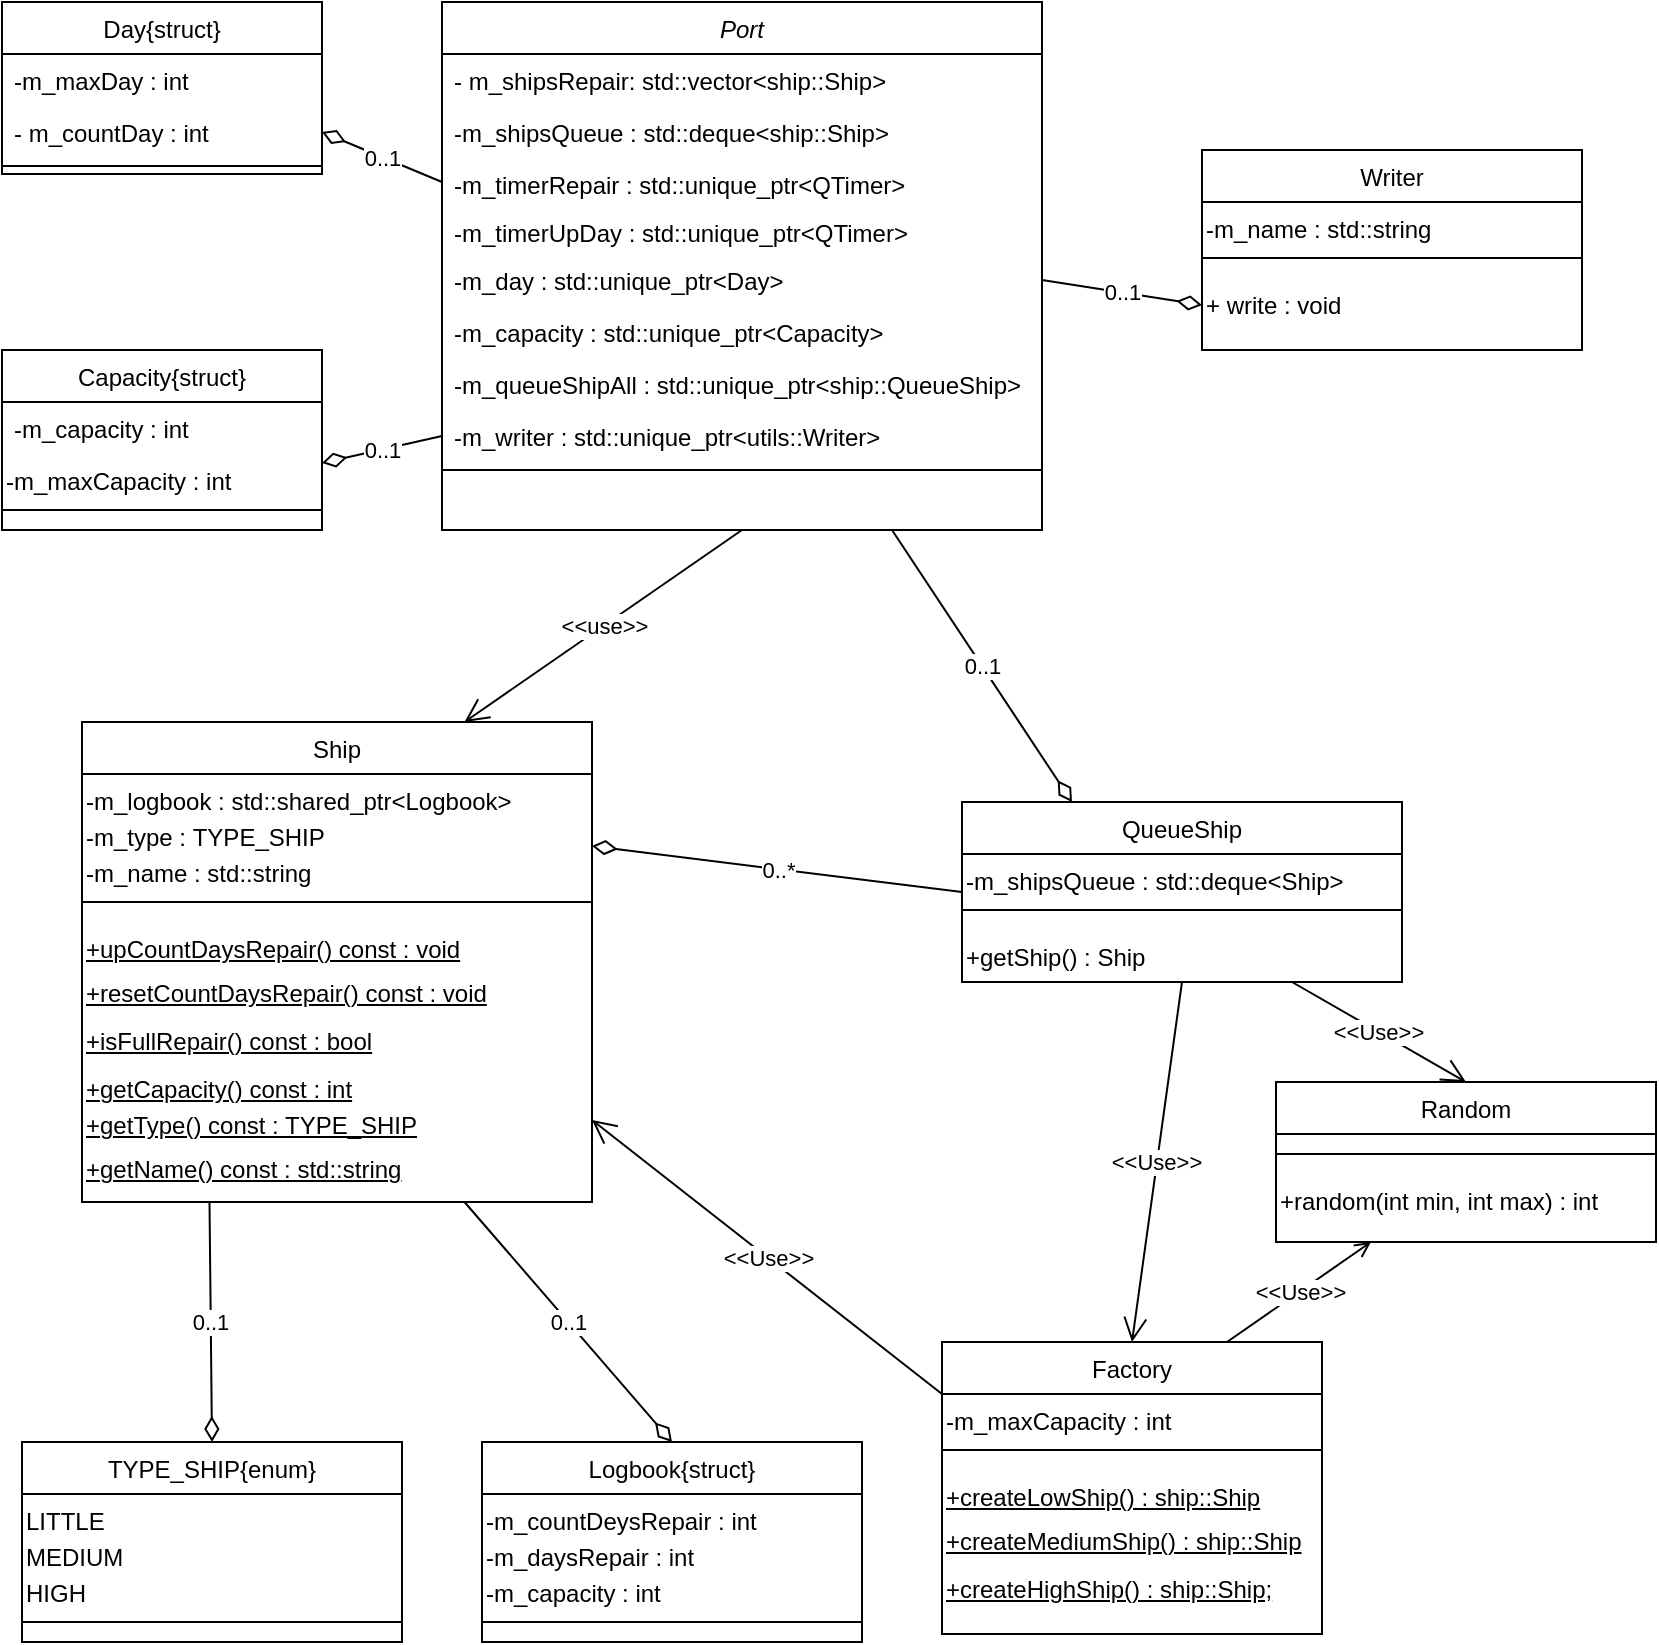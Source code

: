 <mxfile version="24.6.3" type="device">
  <diagram id="C5RBs43oDa-KdzZeNtuy" name="Page-1">
    <mxGraphModel dx="1728" dy="936" grid="1" gridSize="10" guides="1" tooltips="1" connect="1" arrows="1" fold="1" page="1" pageScale="1" pageWidth="827" pageHeight="1169" math="0" shadow="0">
      <root>
        <mxCell id="WIyWlLk6GJQsqaUBKTNV-0" />
        <mxCell id="WIyWlLk6GJQsqaUBKTNV-1" parent="WIyWlLk6GJQsqaUBKTNV-0" />
        <mxCell id="zkfFHV4jXpPFQw0GAbJ--0" value="Port" style="swimlane;fontStyle=2;align=center;verticalAlign=top;childLayout=stackLayout;horizontal=1;startSize=26;horizontalStack=0;resizeParent=1;resizeLast=0;collapsible=1;marginBottom=0;rounded=0;shadow=0;strokeWidth=1;" parent="WIyWlLk6GJQsqaUBKTNV-1" vertex="1">
          <mxGeometry x="220" y="120" width="300" height="264" as="geometry">
            <mxRectangle x="230" y="140" width="160" height="26" as="alternateBounds" />
          </mxGeometry>
        </mxCell>
        <mxCell id="zkfFHV4jXpPFQw0GAbJ--1" value="- m_shipsRepair: std::vector&lt;ship::Ship&gt;" style="text;align=left;verticalAlign=top;spacingLeft=4;spacingRight=4;overflow=hidden;rotatable=0;points=[[0,0.5],[1,0.5]];portConstraint=eastwest;" parent="zkfFHV4jXpPFQw0GAbJ--0" vertex="1">
          <mxGeometry y="26" width="300" height="26" as="geometry" />
        </mxCell>
        <mxCell id="zkfFHV4jXpPFQw0GAbJ--3" value="-m_shipsQueue : std::deque&lt;ship::Ship&gt; " style="text;align=left;verticalAlign=top;spacingLeft=4;spacingRight=4;overflow=hidden;rotatable=0;points=[[0,0.5],[1,0.5]];portConstraint=eastwest;rounded=0;shadow=0;html=0;" parent="zkfFHV4jXpPFQw0GAbJ--0" vertex="1">
          <mxGeometry y="52" width="300" height="26" as="geometry" />
        </mxCell>
        <mxCell id="mQm23o8UObB9y6hTezoZ-4" value="-m_timerRepair : std::unique_ptr&lt;QTimer&gt; " style="text;align=left;verticalAlign=top;spacingLeft=4;spacingRight=4;overflow=hidden;rotatable=0;points=[[0,0.5],[1,0.5]];portConstraint=eastwest;rounded=0;shadow=0;html=0;" vertex="1" parent="zkfFHV4jXpPFQw0GAbJ--0">
          <mxGeometry y="78" width="300" height="24" as="geometry" />
        </mxCell>
        <mxCell id="mQm23o8UObB9y6hTezoZ-5" value="-m_timerUpDay : std::unique_ptr&lt;QTimer&gt; " style="text;align=left;verticalAlign=top;spacingLeft=4;spacingRight=4;overflow=hidden;rotatable=0;points=[[0,0.5],[1,0.5]];portConstraint=eastwest;rounded=0;shadow=0;html=0;" vertex="1" parent="zkfFHV4jXpPFQw0GAbJ--0">
          <mxGeometry y="102" width="300" height="24" as="geometry" />
        </mxCell>
        <mxCell id="mQm23o8UObB9y6hTezoZ-3" value="-m_day : std::unique_ptr&lt;Day&gt; " style="text;align=left;verticalAlign=top;spacingLeft=4;spacingRight=4;overflow=hidden;rotatable=0;points=[[0,0.5],[1,0.5]];portConstraint=eastwest;rounded=0;shadow=0;html=0;" vertex="1" parent="zkfFHV4jXpPFQw0GAbJ--0">
          <mxGeometry y="126" width="300" height="26" as="geometry" />
        </mxCell>
        <mxCell id="mQm23o8UObB9y6hTezoZ-2" value="-m_capacity : std::unique_ptr&lt;Capacity&gt; " style="text;align=left;verticalAlign=top;spacingLeft=4;spacingRight=4;overflow=hidden;rotatable=0;points=[[0,0.5],[1,0.5]];portConstraint=eastwest;rounded=0;shadow=0;html=0;" vertex="1" parent="zkfFHV4jXpPFQw0GAbJ--0">
          <mxGeometry y="152" width="300" height="26" as="geometry" />
        </mxCell>
        <mxCell id="mQm23o8UObB9y6hTezoZ-1" value="-m_queueShipAll : std::unique_ptr&lt;ship::QueueShip&gt;" style="text;align=left;verticalAlign=top;spacingLeft=4;spacingRight=4;overflow=hidden;rotatable=0;points=[[0,0.5],[1,0.5]];portConstraint=eastwest;rounded=0;shadow=0;html=0;" vertex="1" parent="zkfFHV4jXpPFQw0GAbJ--0">
          <mxGeometry y="178" width="300" height="26" as="geometry" />
        </mxCell>
        <mxCell id="mQm23o8UObB9y6hTezoZ-6" value="-m_writer : std::unique_ptr&lt;utils::Writer&gt; " style="text;align=left;verticalAlign=top;spacingLeft=4;spacingRight=4;overflow=hidden;rotatable=0;points=[[0,0.5],[1,0.5]];portConstraint=eastwest;rounded=0;shadow=0;html=0;" vertex="1" parent="zkfFHV4jXpPFQw0GAbJ--0">
          <mxGeometry y="204" width="300" height="26" as="geometry" />
        </mxCell>
        <mxCell id="zkfFHV4jXpPFQw0GAbJ--4" value="" style="line;html=1;strokeWidth=1;align=left;verticalAlign=middle;spacingTop=-1;spacingLeft=3;spacingRight=3;rotatable=0;labelPosition=right;points=[];portConstraint=eastwest;" parent="zkfFHV4jXpPFQw0GAbJ--0" vertex="1">
          <mxGeometry y="230" width="300" height="8" as="geometry" />
        </mxCell>
        <mxCell id="zkfFHV4jXpPFQw0GAbJ--6" value="Capacity{struct}" style="swimlane;fontStyle=0;align=center;verticalAlign=top;childLayout=stackLayout;horizontal=1;startSize=26;horizontalStack=0;resizeParent=1;resizeLast=0;collapsible=1;marginBottom=0;rounded=0;shadow=0;strokeWidth=1;" parent="WIyWlLk6GJQsqaUBKTNV-1" vertex="1">
          <mxGeometry y="294" width="160" height="90" as="geometry">
            <mxRectangle x="130" y="380" width="160" height="26" as="alternateBounds" />
          </mxGeometry>
        </mxCell>
        <mxCell id="zkfFHV4jXpPFQw0GAbJ--7" value="-m_capacity : int " style="text;align=left;verticalAlign=top;spacingLeft=4;spacingRight=4;overflow=hidden;rotatable=0;points=[[0,0.5],[1,0.5]];portConstraint=eastwest;" parent="zkfFHV4jXpPFQw0GAbJ--6" vertex="1">
          <mxGeometry y="26" width="160" height="26" as="geometry" />
        </mxCell>
        <mxCell id="mQm23o8UObB9y6hTezoZ-8" value="-m_maxCapacity : int " style="text;whiteSpace=wrap;" vertex="1" parent="zkfFHV4jXpPFQw0GAbJ--6">
          <mxGeometry y="52" width="160" height="18" as="geometry" />
        </mxCell>
        <mxCell id="zkfFHV4jXpPFQw0GAbJ--9" value="" style="line;html=1;strokeWidth=1;align=left;verticalAlign=middle;spacingTop=-1;spacingLeft=3;spacingRight=3;rotatable=0;labelPosition=right;points=[];portConstraint=eastwest;" parent="zkfFHV4jXpPFQw0GAbJ--6" vertex="1">
          <mxGeometry y="70" width="160" height="20" as="geometry" />
        </mxCell>
        <mxCell id="zkfFHV4jXpPFQw0GAbJ--13" value="Day{struct}" style="swimlane;fontStyle=0;align=center;verticalAlign=top;childLayout=stackLayout;horizontal=1;startSize=26;horizontalStack=0;resizeParent=1;resizeLast=0;collapsible=1;marginBottom=0;rounded=0;shadow=0;strokeWidth=1;" parent="WIyWlLk6GJQsqaUBKTNV-1" vertex="1">
          <mxGeometry y="120" width="160" height="86" as="geometry">
            <mxRectangle x="340" y="380" width="170" height="26" as="alternateBounds" />
          </mxGeometry>
        </mxCell>
        <mxCell id="zkfFHV4jXpPFQw0GAbJ--14" value="-m_maxDay : int " style="text;align=left;verticalAlign=top;spacingLeft=4;spacingRight=4;overflow=hidden;rotatable=0;points=[[0,0.5],[1,0.5]];portConstraint=eastwest;" parent="zkfFHV4jXpPFQw0GAbJ--13" vertex="1">
          <mxGeometry y="26" width="160" height="26" as="geometry" />
        </mxCell>
        <mxCell id="mQm23o8UObB9y6hTezoZ-7" value="- m_countDay : int" style="text;align=left;verticalAlign=top;spacingLeft=4;spacingRight=4;overflow=hidden;rotatable=0;points=[[0,0.5],[1,0.5]];portConstraint=eastwest;" vertex="1" parent="zkfFHV4jXpPFQw0GAbJ--13">
          <mxGeometry y="52" width="160" height="26" as="geometry" />
        </mxCell>
        <mxCell id="zkfFHV4jXpPFQw0GAbJ--15" value="" style="line;html=1;strokeWidth=1;align=left;verticalAlign=middle;spacingTop=-1;spacingLeft=3;spacingRight=3;rotatable=0;labelPosition=right;points=[];portConstraint=eastwest;" parent="zkfFHV4jXpPFQw0GAbJ--13" vertex="1">
          <mxGeometry y="78" width="160" height="8" as="geometry" />
        </mxCell>
        <mxCell id="mQm23o8UObB9y6hTezoZ-9" value="0..1" style="endArrow=diamondThin;html=1;rounded=0;exitX=0;exitY=0.5;exitDx=0;exitDy=0;entryX=1;entryY=0.25;entryDx=0;entryDy=0;endFill=0;endSize=10;" edge="1" parent="WIyWlLk6GJQsqaUBKTNV-1" source="mQm23o8UObB9y6hTezoZ-6" target="mQm23o8UObB9y6hTezoZ-8">
          <mxGeometry width="50" height="50" relative="1" as="geometry">
            <mxPoint x="300" y="530" as="sourcePoint" />
            <mxPoint x="350" y="480" as="targetPoint" />
          </mxGeometry>
        </mxCell>
        <mxCell id="mQm23o8UObB9y6hTezoZ-10" value="0..1" style="endArrow=diamondThin;html=1;rounded=0;exitX=0;exitY=0.5;exitDx=0;exitDy=0;entryX=1;entryY=0.5;entryDx=0;entryDy=0;endFill=0;endSize=10;" edge="1" parent="WIyWlLk6GJQsqaUBKTNV-1" source="mQm23o8UObB9y6hTezoZ-4" target="mQm23o8UObB9y6hTezoZ-7">
          <mxGeometry width="50" height="50" relative="1" as="geometry">
            <mxPoint x="300" y="530" as="sourcePoint" />
            <mxPoint x="350" y="480" as="targetPoint" />
          </mxGeometry>
        </mxCell>
        <mxCell id="mQm23o8UObB9y6hTezoZ-11" value="Factory" style="swimlane;fontStyle=0;align=center;verticalAlign=top;childLayout=stackLayout;horizontal=1;startSize=26;horizontalStack=0;resizeParent=1;resizeLast=0;collapsible=1;marginBottom=0;rounded=0;shadow=0;strokeWidth=1;" vertex="1" parent="WIyWlLk6GJQsqaUBKTNV-1">
          <mxGeometry x="470" y="790" width="190" height="146" as="geometry">
            <mxRectangle x="130" y="380" width="160" height="26" as="alternateBounds" />
          </mxGeometry>
        </mxCell>
        <mxCell id="mQm23o8UObB9y6hTezoZ-13" value="-m_maxCapacity : int " style="text;whiteSpace=wrap;" vertex="1" parent="mQm23o8UObB9y6hTezoZ-11">
          <mxGeometry y="26" width="190" height="18" as="geometry" />
        </mxCell>
        <mxCell id="mQm23o8UObB9y6hTezoZ-14" value="" style="line;html=1;strokeWidth=1;align=left;verticalAlign=middle;spacingTop=-1;spacingLeft=3;spacingRight=3;rotatable=0;labelPosition=right;points=[];portConstraint=eastwest;" vertex="1" parent="mQm23o8UObB9y6hTezoZ-11">
          <mxGeometry y="44" width="190" height="20" as="geometry" />
        </mxCell>
        <mxCell id="mQm23o8UObB9y6hTezoZ-20" value="+createLowShip() : ship::Ship" style="text;whiteSpace=wrap;fontStyle=4" vertex="1" parent="mQm23o8UObB9y6hTezoZ-11">
          <mxGeometry y="64" width="190" height="22" as="geometry" />
        </mxCell>
        <mxCell id="mQm23o8UObB9y6hTezoZ-19" value="+createMediumShip() : ship::Ship" style="text;whiteSpace=wrap;fontStyle=4" vertex="1" parent="mQm23o8UObB9y6hTezoZ-11">
          <mxGeometry y="86" width="190" height="24" as="geometry" />
        </mxCell>
        <mxCell id="mQm23o8UObB9y6hTezoZ-18" value="+createHighShip() : ship::Ship;" style="text;whiteSpace=wrap;fontStyle=4" vertex="1" parent="mQm23o8UObB9y6hTezoZ-11">
          <mxGeometry y="110" width="190" height="36" as="geometry" />
        </mxCell>
        <mxCell id="mQm23o8UObB9y6hTezoZ-22" value="Ship" style="swimlane;fontStyle=0;align=center;verticalAlign=top;childLayout=stackLayout;horizontal=1;startSize=26;horizontalStack=0;resizeParent=1;resizeLast=0;collapsible=1;marginBottom=0;rounded=0;shadow=0;strokeWidth=1;" vertex="1" parent="WIyWlLk6GJQsqaUBKTNV-1">
          <mxGeometry x="40" y="480" width="255" height="240" as="geometry">
            <mxRectangle x="130" y="380" width="160" height="26" as="alternateBounds" />
          </mxGeometry>
        </mxCell>
        <mxCell id="mQm23o8UObB9y6hTezoZ-23" value="-m_logbook : std::shared_ptr&lt;Logbook&gt; " style="text;whiteSpace=wrap;" vertex="1" parent="mQm23o8UObB9y6hTezoZ-22">
          <mxGeometry y="26" width="255" height="18" as="geometry" />
        </mxCell>
        <mxCell id="mQm23o8UObB9y6hTezoZ-44" value="-m_type : TYPE_SHIP" style="text;whiteSpace=wrap;" vertex="1" parent="mQm23o8UObB9y6hTezoZ-22">
          <mxGeometry y="44" width="255" height="18" as="geometry" />
        </mxCell>
        <mxCell id="mQm23o8UObB9y6hTezoZ-45" value="-m_name : std::string " style="text;whiteSpace=wrap;" vertex="1" parent="mQm23o8UObB9y6hTezoZ-22">
          <mxGeometry y="62" width="255" height="18" as="geometry" />
        </mxCell>
        <mxCell id="mQm23o8UObB9y6hTezoZ-24" value="" style="line;html=1;strokeWidth=1;align=left;verticalAlign=middle;spacingTop=-1;spacingLeft=3;spacingRight=3;rotatable=0;labelPosition=right;points=[];portConstraint=eastwest;" vertex="1" parent="mQm23o8UObB9y6hTezoZ-22">
          <mxGeometry y="80" width="255" height="20" as="geometry" />
        </mxCell>
        <mxCell id="mQm23o8UObB9y6hTezoZ-25" value="+upCountDaysRepair() const : void" style="text;whiteSpace=wrap;fontStyle=4" vertex="1" parent="mQm23o8UObB9y6hTezoZ-22">
          <mxGeometry y="100" width="255" height="22" as="geometry" />
        </mxCell>
        <mxCell id="mQm23o8UObB9y6hTezoZ-26" value="+resetCountDaysRepair() const : void" style="text;whiteSpace=wrap;fontStyle=4" vertex="1" parent="mQm23o8UObB9y6hTezoZ-22">
          <mxGeometry y="122" width="255" height="24" as="geometry" />
        </mxCell>
        <mxCell id="mQm23o8UObB9y6hTezoZ-27" value="+isFullRepair() const : bool" style="text;whiteSpace=wrap;fontStyle=4" vertex="1" parent="mQm23o8UObB9y6hTezoZ-22">
          <mxGeometry y="146" width="255" height="24" as="geometry" />
        </mxCell>
        <mxCell id="mQm23o8UObB9y6hTezoZ-46" value="+getCapacity() const : int" style="text;whiteSpace=wrap;fontStyle=4" vertex="1" parent="mQm23o8UObB9y6hTezoZ-22">
          <mxGeometry y="170" width="255" height="18" as="geometry" />
        </mxCell>
        <mxCell id="mQm23o8UObB9y6hTezoZ-47" value="+getType() const : TYPE_SHIP" style="text;whiteSpace=wrap;fontStyle=4" vertex="1" parent="mQm23o8UObB9y6hTezoZ-22">
          <mxGeometry y="188" width="255" height="22" as="geometry" />
        </mxCell>
        <mxCell id="mQm23o8UObB9y6hTezoZ-48" value="+getName() const : std::string" style="text;whiteSpace=wrap;fontStyle=4" vertex="1" parent="mQm23o8UObB9y6hTezoZ-22">
          <mxGeometry y="210" width="255" height="22" as="geometry" />
        </mxCell>
        <mxCell id="mQm23o8UObB9y6hTezoZ-28" value="TYPE_SHIP{enum}" style="swimlane;fontStyle=0;align=center;verticalAlign=top;childLayout=stackLayout;horizontal=1;startSize=26;horizontalStack=0;resizeParent=1;resizeLast=0;collapsible=1;marginBottom=0;rounded=0;shadow=0;strokeWidth=1;" vertex="1" parent="WIyWlLk6GJQsqaUBKTNV-1">
          <mxGeometry x="10" y="840" width="190" height="100" as="geometry">
            <mxRectangle x="130" y="380" width="160" height="26" as="alternateBounds" />
          </mxGeometry>
        </mxCell>
        <mxCell id="mQm23o8UObB9y6hTezoZ-29" value="LITTLE" style="text;whiteSpace=wrap;" vertex="1" parent="mQm23o8UObB9y6hTezoZ-28">
          <mxGeometry y="26" width="190" height="18" as="geometry" />
        </mxCell>
        <mxCell id="mQm23o8UObB9y6hTezoZ-40" value="MEDIUM" style="text;whiteSpace=wrap;" vertex="1" parent="mQm23o8UObB9y6hTezoZ-28">
          <mxGeometry y="44" width="190" height="18" as="geometry" />
        </mxCell>
        <mxCell id="mQm23o8UObB9y6hTezoZ-41" value="HIGH" style="text;whiteSpace=wrap;" vertex="1" parent="mQm23o8UObB9y6hTezoZ-28">
          <mxGeometry y="62" width="190" height="18" as="geometry" />
        </mxCell>
        <mxCell id="mQm23o8UObB9y6hTezoZ-30" value="" style="line;html=1;strokeWidth=1;align=left;verticalAlign=middle;spacingTop=-1;spacingLeft=3;spacingRight=3;rotatable=0;labelPosition=right;points=[];portConstraint=eastwest;" vertex="1" parent="mQm23o8UObB9y6hTezoZ-28">
          <mxGeometry y="80" width="190" height="20" as="geometry" />
        </mxCell>
        <mxCell id="mQm23o8UObB9y6hTezoZ-34" value="Logbook{struct}" style="swimlane;fontStyle=0;align=center;verticalAlign=top;childLayout=stackLayout;horizontal=1;startSize=26;horizontalStack=0;resizeParent=1;resizeLast=0;collapsible=1;marginBottom=0;rounded=0;shadow=0;strokeWidth=1;" vertex="1" parent="WIyWlLk6GJQsqaUBKTNV-1">
          <mxGeometry x="240" y="840" width="190" height="100" as="geometry">
            <mxRectangle x="130" y="380" width="160" height="26" as="alternateBounds" />
          </mxGeometry>
        </mxCell>
        <mxCell id="mQm23o8UObB9y6hTezoZ-35" value="-m_countDeysRepair : int " style="text;whiteSpace=wrap;" vertex="1" parent="mQm23o8UObB9y6hTezoZ-34">
          <mxGeometry y="26" width="190" height="18" as="geometry" />
        </mxCell>
        <mxCell id="mQm23o8UObB9y6hTezoZ-42" value="-m_daysRepair : int " style="text;whiteSpace=wrap;" vertex="1" parent="mQm23o8UObB9y6hTezoZ-34">
          <mxGeometry y="44" width="190" height="18" as="geometry" />
        </mxCell>
        <mxCell id="mQm23o8UObB9y6hTezoZ-43" value="-m_capacity : int " style="text;whiteSpace=wrap;" vertex="1" parent="mQm23o8UObB9y6hTezoZ-34">
          <mxGeometry y="62" width="190" height="18" as="geometry" />
        </mxCell>
        <mxCell id="mQm23o8UObB9y6hTezoZ-36" value="" style="line;html=1;strokeWidth=1;align=left;verticalAlign=middle;spacingTop=-1;spacingLeft=3;spacingRight=3;rotatable=0;labelPosition=right;points=[];portConstraint=eastwest;" vertex="1" parent="mQm23o8UObB9y6hTezoZ-34">
          <mxGeometry y="80" width="190" height="20" as="geometry" />
        </mxCell>
        <mxCell id="mQm23o8UObB9y6hTezoZ-50" value="QueueShip" style="swimlane;fontStyle=0;align=center;verticalAlign=top;childLayout=stackLayout;horizontal=1;startSize=26;horizontalStack=0;resizeParent=1;resizeLast=0;collapsible=1;marginBottom=0;rounded=0;shadow=0;strokeWidth=1;" vertex="1" parent="WIyWlLk6GJQsqaUBKTNV-1">
          <mxGeometry x="480" y="520" width="220" height="90" as="geometry">
            <mxRectangle x="130" y="380" width="160" height="26" as="alternateBounds" />
          </mxGeometry>
        </mxCell>
        <mxCell id="mQm23o8UObB9y6hTezoZ-51" value="-m_shipsQueue : std::deque&lt;Ship&gt; " style="text;whiteSpace=wrap;" vertex="1" parent="mQm23o8UObB9y6hTezoZ-50">
          <mxGeometry y="26" width="220" height="18" as="geometry" />
        </mxCell>
        <mxCell id="mQm23o8UObB9y6hTezoZ-54" value="" style="line;html=1;strokeWidth=1;align=left;verticalAlign=middle;spacingTop=-1;spacingLeft=3;spacingRight=3;rotatable=0;labelPosition=right;points=[];portConstraint=eastwest;" vertex="1" parent="mQm23o8UObB9y6hTezoZ-50">
          <mxGeometry y="44" width="220" height="20" as="geometry" />
        </mxCell>
        <mxCell id="mQm23o8UObB9y6hTezoZ-55" value="+getShip() : Ship" style="text;whiteSpace=wrap;" vertex="1" parent="mQm23o8UObB9y6hTezoZ-50">
          <mxGeometry y="64" width="220" height="26" as="geometry" />
        </mxCell>
        <mxCell id="mQm23o8UObB9y6hTezoZ-57" value="0..*" style="endArrow=diamondThin;html=1;rounded=0;exitX=0;exitY=0.5;exitDx=0;exitDy=0;entryX=1;entryY=0;entryDx=0;entryDy=0;endFill=0;endSize=10;" edge="1" parent="WIyWlLk6GJQsqaUBKTNV-1" source="mQm23o8UObB9y6hTezoZ-50" target="mQm23o8UObB9y6hTezoZ-45">
          <mxGeometry width="50" height="50" relative="1" as="geometry">
            <mxPoint x="280" y="580" as="sourcePoint" />
            <mxPoint x="330" y="530" as="targetPoint" />
          </mxGeometry>
        </mxCell>
        <mxCell id="mQm23o8UObB9y6hTezoZ-58" value="&amp;lt;&amp;lt;Use&amp;gt;&amp;gt;" style="endArrow=open;html=1;rounded=0;exitX=0.5;exitY=1;exitDx=0;exitDy=0;entryX=0.5;entryY=0;entryDx=0;entryDy=0;endFill=0;endSize=10;" edge="1" parent="WIyWlLk6GJQsqaUBKTNV-1" source="mQm23o8UObB9y6hTezoZ-55" target="mQm23o8UObB9y6hTezoZ-11">
          <mxGeometry width="50" height="50" relative="1" as="geometry">
            <mxPoint x="280" y="580" as="sourcePoint" />
            <mxPoint x="330" y="530" as="targetPoint" />
          </mxGeometry>
        </mxCell>
        <mxCell id="mQm23o8UObB9y6hTezoZ-59" value="&amp;lt;&amp;lt;Use&amp;gt;&amp;gt;" style="endArrow=open;html=1;rounded=0;exitX=0;exitY=0;exitDx=0;exitDy=0;entryX=1;entryY=0.5;entryDx=0;entryDy=0;endFill=0;endSize=10;" edge="1" parent="WIyWlLk6GJQsqaUBKTNV-1" source="mQm23o8UObB9y6hTezoZ-13" target="mQm23o8UObB9y6hTezoZ-47">
          <mxGeometry width="50" height="50" relative="1" as="geometry">
            <mxPoint x="280" y="580" as="sourcePoint" />
            <mxPoint x="330" y="530" as="targetPoint" />
          </mxGeometry>
        </mxCell>
        <mxCell id="mQm23o8UObB9y6hTezoZ-60" value="0..1" style="endArrow=diamondThin;html=1;rounded=0;exitX=0.25;exitY=1;exitDx=0;exitDy=0;entryX=0.5;entryY=0;entryDx=0;entryDy=0;endSize=10;endFill=0;" edge="1" parent="WIyWlLk6GJQsqaUBKTNV-1" source="mQm23o8UObB9y6hTezoZ-22" target="mQm23o8UObB9y6hTezoZ-28">
          <mxGeometry width="50" height="50" relative="1" as="geometry">
            <mxPoint x="280" y="580" as="sourcePoint" />
            <mxPoint x="330" y="530" as="targetPoint" />
          </mxGeometry>
        </mxCell>
        <mxCell id="mQm23o8UObB9y6hTezoZ-61" value="0..1" style="endArrow=diamondThin;html=1;rounded=0;exitX=0.75;exitY=1;exitDx=0;exitDy=0;entryX=0.5;entryY=0;entryDx=0;entryDy=0;endFill=0;endSize=10;" edge="1" parent="WIyWlLk6GJQsqaUBKTNV-1" source="mQm23o8UObB9y6hTezoZ-22" target="mQm23o8UObB9y6hTezoZ-34">
          <mxGeometry width="50" height="50" relative="1" as="geometry">
            <mxPoint x="280" y="580" as="sourcePoint" />
            <mxPoint x="330" y="530" as="targetPoint" />
          </mxGeometry>
        </mxCell>
        <mxCell id="mQm23o8UObB9y6hTezoZ-62" value="0..1" style="endArrow=diamondThin;html=1;rounded=0;exitX=0.75;exitY=1;exitDx=0;exitDy=0;entryX=0.25;entryY=0;entryDx=0;entryDy=0;endFill=0;endSize=10;" edge="1" parent="WIyWlLk6GJQsqaUBKTNV-1" source="zkfFHV4jXpPFQw0GAbJ--0" target="mQm23o8UObB9y6hTezoZ-50">
          <mxGeometry width="50" height="50" relative="1" as="geometry">
            <mxPoint x="330" y="580" as="sourcePoint" />
            <mxPoint x="380" y="530" as="targetPoint" />
          </mxGeometry>
        </mxCell>
        <mxCell id="mQm23o8UObB9y6hTezoZ-63" value="&amp;lt;&amp;lt;use&amp;gt;&amp;gt;" style="endArrow=open;html=1;rounded=0;exitX=0.5;exitY=1;exitDx=0;exitDy=0;entryX=0.75;entryY=0;entryDx=0;entryDy=0;endFill=0;endSize=10;" edge="1" parent="WIyWlLk6GJQsqaUBKTNV-1" source="zkfFHV4jXpPFQw0GAbJ--0" target="mQm23o8UObB9y6hTezoZ-22">
          <mxGeometry width="50" height="50" relative="1" as="geometry">
            <mxPoint x="330" y="580" as="sourcePoint" />
            <mxPoint x="380" y="530" as="targetPoint" />
          </mxGeometry>
        </mxCell>
        <mxCell id="mQm23o8UObB9y6hTezoZ-64" value="Random" style="swimlane;fontStyle=0;align=center;verticalAlign=top;childLayout=stackLayout;horizontal=1;startSize=26;horizontalStack=0;resizeParent=1;resizeLast=0;collapsible=1;marginBottom=0;rounded=0;shadow=0;strokeWidth=1;" vertex="1" parent="WIyWlLk6GJQsqaUBKTNV-1">
          <mxGeometry x="637" y="660" width="190" height="80" as="geometry">
            <mxRectangle x="130" y="380" width="160" height="26" as="alternateBounds" />
          </mxGeometry>
        </mxCell>
        <mxCell id="mQm23o8UObB9y6hTezoZ-68" value="" style="line;html=1;strokeWidth=1;align=left;verticalAlign=middle;spacingTop=-1;spacingLeft=3;spacingRight=3;rotatable=0;labelPosition=right;points=[];portConstraint=eastwest;" vertex="1" parent="mQm23o8UObB9y6hTezoZ-64">
          <mxGeometry y="26" width="190" height="20" as="geometry" />
        </mxCell>
        <mxCell id="mQm23o8UObB9y6hTezoZ-67" value="+random(int min, int max) : int" style="text;whiteSpace=wrap;" vertex="1" parent="mQm23o8UObB9y6hTezoZ-64">
          <mxGeometry y="46" width="190" height="18" as="geometry" />
        </mxCell>
        <mxCell id="mQm23o8UObB9y6hTezoZ-69" value="Writer" style="swimlane;fontStyle=0;align=center;verticalAlign=top;childLayout=stackLayout;horizontal=1;startSize=26;horizontalStack=0;resizeParent=1;resizeLast=0;collapsible=1;marginBottom=0;rounded=0;shadow=0;strokeWidth=1;" vertex="1" parent="WIyWlLk6GJQsqaUBKTNV-1">
          <mxGeometry x="600" y="194" width="190" height="100" as="geometry">
            <mxRectangle x="130" y="380" width="160" height="26" as="alternateBounds" />
          </mxGeometry>
        </mxCell>
        <mxCell id="mQm23o8UObB9y6hTezoZ-70" value="-m_name : std::string " style="text;whiteSpace=wrap;" vertex="1" parent="mQm23o8UObB9y6hTezoZ-69">
          <mxGeometry y="26" width="190" height="18" as="geometry" />
        </mxCell>
        <mxCell id="mQm23o8UObB9y6hTezoZ-73" value="" style="line;html=1;strokeWidth=1;align=left;verticalAlign=middle;spacingTop=-1;spacingLeft=3;spacingRight=3;rotatable=0;labelPosition=right;points=[];portConstraint=eastwest;" vertex="1" parent="mQm23o8UObB9y6hTezoZ-69">
          <mxGeometry y="44" width="190" height="20" as="geometry" />
        </mxCell>
        <mxCell id="mQm23o8UObB9y6hTezoZ-71" value="+ write : void" style="text;whiteSpace=wrap;" vertex="1" parent="mQm23o8UObB9y6hTezoZ-69">
          <mxGeometry y="64" width="190" height="18" as="geometry" />
        </mxCell>
        <mxCell id="mQm23o8UObB9y6hTezoZ-76" value="0..1" style="endArrow=diamondThin;html=1;rounded=0;exitX=1;exitY=0.5;exitDx=0;exitDy=0;entryX=0;entryY=0.75;entryDx=0;entryDy=0;endFill=0;endSize=10;" edge="1" parent="WIyWlLk6GJQsqaUBKTNV-1" source="mQm23o8UObB9y6hTezoZ-3" target="mQm23o8UObB9y6hTezoZ-71">
          <mxGeometry width="50" height="50" relative="1" as="geometry">
            <mxPoint x="330" y="480" as="sourcePoint" />
            <mxPoint x="380" y="430" as="targetPoint" />
          </mxGeometry>
        </mxCell>
        <mxCell id="mQm23o8UObB9y6hTezoZ-77" value="&amp;lt;&amp;lt;Use&amp;gt;&amp;gt;" style="endArrow=open;html=1;rounded=0;exitX=0.75;exitY=1;exitDx=0;exitDy=0;entryX=0.5;entryY=0;entryDx=0;entryDy=0;endFill=0;endSize=10;" edge="1" parent="WIyWlLk6GJQsqaUBKTNV-1" source="mQm23o8UObB9y6hTezoZ-55" target="mQm23o8UObB9y6hTezoZ-64">
          <mxGeometry width="50" height="50" relative="1" as="geometry">
            <mxPoint x="590" y="580" as="sourcePoint" />
            <mxPoint x="640" y="530" as="targetPoint" />
          </mxGeometry>
        </mxCell>
        <mxCell id="mQm23o8UObB9y6hTezoZ-78" value="&amp;lt;&amp;lt;Use&amp;gt;&amp;gt;" style="endArrow=open;html=1;rounded=0;exitX=0.75;exitY=0;exitDx=0;exitDy=0;entryX=0.25;entryY=1;entryDx=0;entryDy=0;endFill=0;" edge="1" parent="WIyWlLk6GJQsqaUBKTNV-1" source="mQm23o8UObB9y6hTezoZ-11" target="mQm23o8UObB9y6hTezoZ-64">
          <mxGeometry width="50" height="50" relative="1" as="geometry">
            <mxPoint x="590" y="580" as="sourcePoint" />
            <mxPoint x="640" y="530" as="targetPoint" />
          </mxGeometry>
        </mxCell>
      </root>
    </mxGraphModel>
  </diagram>
</mxfile>
